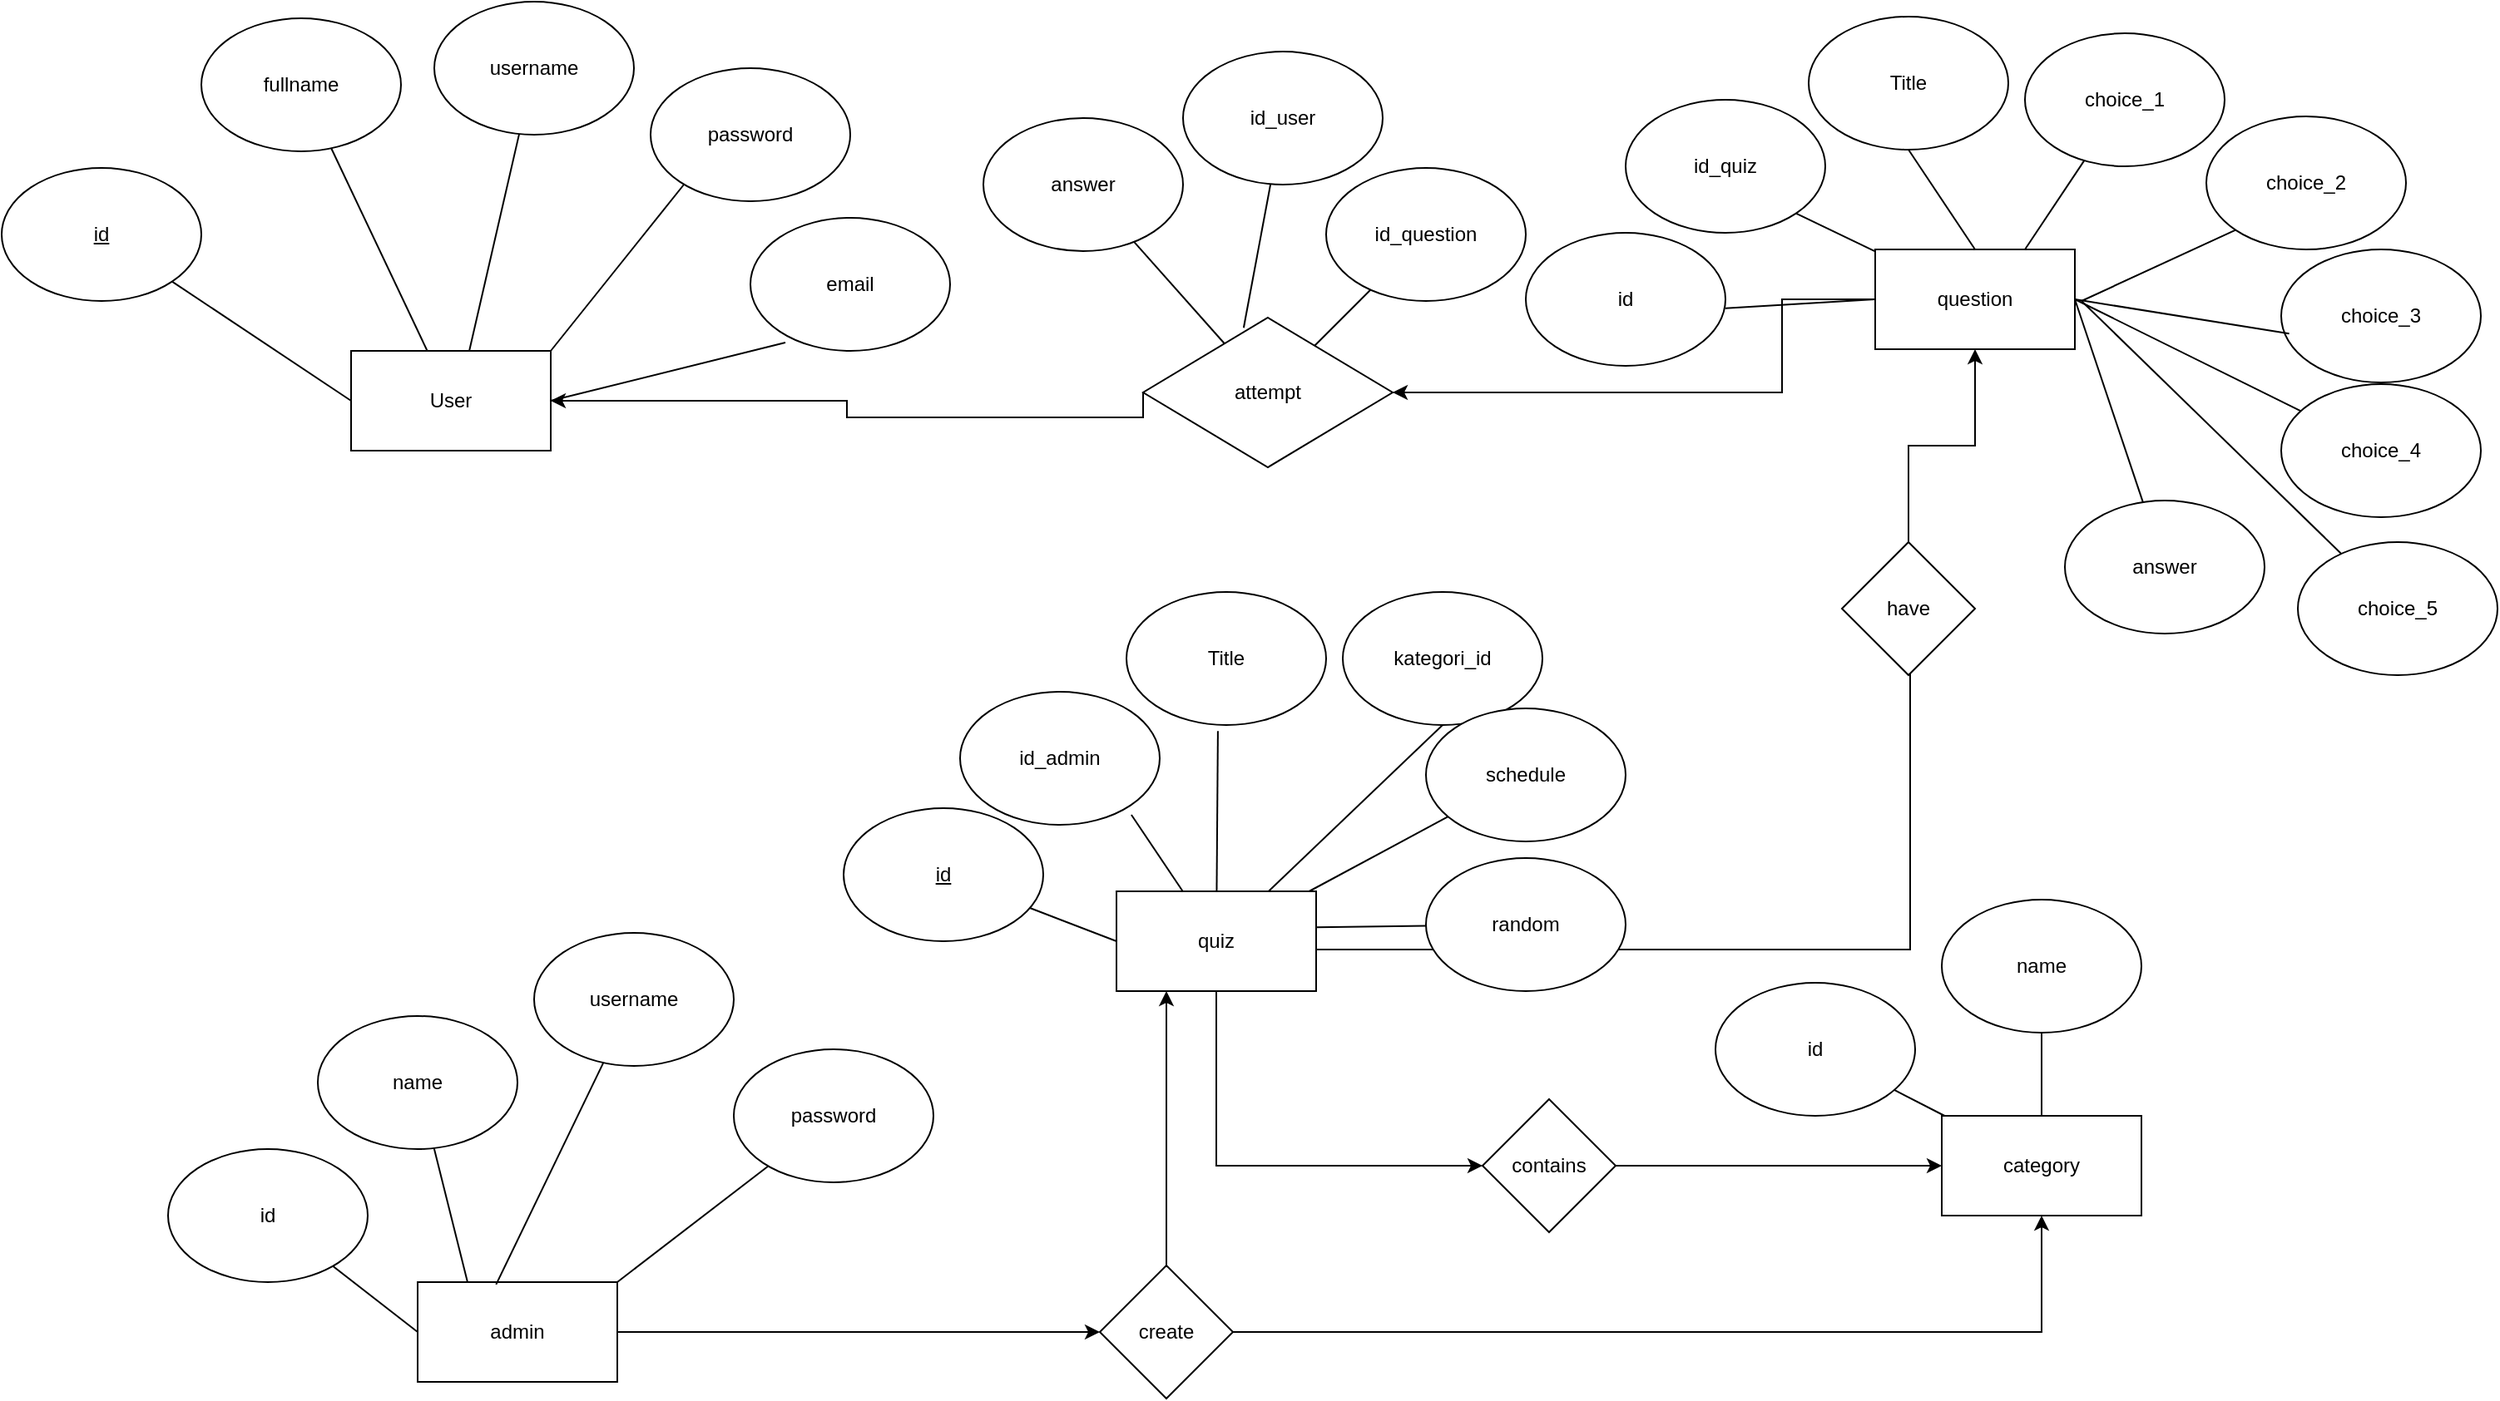 <mxfile version="24.0.1" type="device">
  <diagram name="Page-1" id="Qb6bMSQEW6Jbz9eqjURc">
    <mxGraphModel dx="2894" dy="1054" grid="1" gridSize="10" guides="1" tooltips="1" connect="1" arrows="1" fold="1" page="1" pageScale="1" pageWidth="850" pageHeight="1100" math="0" shadow="0">
      <root>
        <mxCell id="0" />
        <mxCell id="1" parent="0" />
        <mxCell id="EavETX-BDon8GQSfiyvn-1" value="User" style="rounded=0;whiteSpace=wrap;html=1;" vertex="1" parent="1">
          <mxGeometry x="160" y="280" width="120" height="60" as="geometry" />
        </mxCell>
        <mxCell id="EavETX-BDon8GQSfiyvn-2" value="id" style="ellipse;whiteSpace=wrap;html=1;fontStyle=4" vertex="1" parent="1">
          <mxGeometry x="-50" y="170" width="120" height="80" as="geometry" />
        </mxCell>
        <mxCell id="EavETX-BDon8GQSfiyvn-3" value="fullname" style="ellipse;whiteSpace=wrap;html=1;" vertex="1" parent="1">
          <mxGeometry x="70" y="80" width="120" height="80" as="geometry" />
        </mxCell>
        <mxCell id="EavETX-BDon8GQSfiyvn-6" value="username" style="ellipse;whiteSpace=wrap;html=1;" vertex="1" parent="1">
          <mxGeometry x="210" y="70" width="120" height="80" as="geometry" />
        </mxCell>
        <mxCell id="EavETX-BDon8GQSfiyvn-7" value="password" style="ellipse;whiteSpace=wrap;html=1;" vertex="1" parent="1">
          <mxGeometry x="340" y="110" width="120" height="80" as="geometry" />
        </mxCell>
        <mxCell id="EavETX-BDon8GQSfiyvn-8" value="email" style="ellipse;whiteSpace=wrap;html=1;" vertex="1" parent="1">
          <mxGeometry x="400" y="200" width="120" height="80" as="geometry" />
        </mxCell>
        <mxCell id="EavETX-BDon8GQSfiyvn-11" value="" style="endArrow=none;html=1;rounded=0;" edge="1" parent="1" target="EavETX-BDon8GQSfiyvn-7">
          <mxGeometry width="50" height="50" relative="1" as="geometry">
            <mxPoint x="280" y="280" as="sourcePoint" />
            <mxPoint x="250" y="290" as="targetPoint" />
            <Array as="points">
              <mxPoint x="360" y="180" />
            </Array>
          </mxGeometry>
        </mxCell>
        <mxCell id="EavETX-BDon8GQSfiyvn-12" value="" style="endArrow=none;html=1;rounded=0;entryX=0.175;entryY=0.938;entryDx=0;entryDy=0;entryPerimeter=0;exitX=1;exitY=0.5;exitDx=0;exitDy=0;" edge="1" parent="1" source="EavETX-BDon8GQSfiyvn-1" target="EavETX-BDon8GQSfiyvn-8">
          <mxGeometry width="50" height="50" relative="1" as="geometry">
            <mxPoint x="200" y="340" as="sourcePoint" />
            <mxPoint x="250" y="290" as="targetPoint" />
          </mxGeometry>
        </mxCell>
        <mxCell id="EavETX-BDon8GQSfiyvn-13" value="" style="endArrow=none;html=1;rounded=0;exitX=0.592;exitY=0;exitDx=0;exitDy=0;exitPerimeter=0;" edge="1" parent="1" source="EavETX-BDon8GQSfiyvn-1">
          <mxGeometry width="50" height="50" relative="1" as="geometry">
            <mxPoint x="200" y="340" as="sourcePoint" />
            <mxPoint x="261.026" y="149.55" as="targetPoint" />
          </mxGeometry>
        </mxCell>
        <mxCell id="EavETX-BDon8GQSfiyvn-14" value="" style="endArrow=none;html=1;rounded=0;" edge="1" parent="1" source="EavETX-BDon8GQSfiyvn-1" target="EavETX-BDon8GQSfiyvn-3">
          <mxGeometry width="50" height="50" relative="1" as="geometry">
            <mxPoint x="200" y="340" as="sourcePoint" />
            <mxPoint x="250" y="290" as="targetPoint" />
          </mxGeometry>
        </mxCell>
        <mxCell id="EavETX-BDon8GQSfiyvn-15" value="" style="endArrow=none;html=1;rounded=0;" edge="1" parent="1" target="EavETX-BDon8GQSfiyvn-2">
          <mxGeometry width="50" height="50" relative="1" as="geometry">
            <mxPoint x="160" y="310" as="sourcePoint" />
            <mxPoint x="250" y="290" as="targetPoint" />
          </mxGeometry>
        </mxCell>
        <mxCell id="EavETX-BDon8GQSfiyvn-50" style="edgeStyle=orthogonalEdgeStyle;rounded=0;orthogonalLoop=1;jettySize=auto;html=1;entryX=0;entryY=0.5;entryDx=0;entryDy=0;" edge="1" parent="1" source="EavETX-BDon8GQSfiyvn-16" target="EavETX-BDon8GQSfiyvn-46">
          <mxGeometry relative="1" as="geometry">
            <Array as="points">
              <mxPoint x="1097" y="640" />
            </Array>
          </mxGeometry>
        </mxCell>
        <mxCell id="EavETX-BDon8GQSfiyvn-57" style="edgeStyle=orthogonalEdgeStyle;rounded=0;orthogonalLoop=1;jettySize=auto;html=1;" edge="1" parent="1" source="EavETX-BDon8GQSfiyvn-16" target="EavETX-BDon8GQSfiyvn-56">
          <mxGeometry relative="1" as="geometry">
            <Array as="points">
              <mxPoint x="680" y="770" />
            </Array>
          </mxGeometry>
        </mxCell>
        <mxCell id="EavETX-BDon8GQSfiyvn-16" value="quiz" style="rounded=0;whiteSpace=wrap;html=1;" vertex="1" parent="1">
          <mxGeometry x="620" y="605" width="120" height="60" as="geometry" />
        </mxCell>
        <mxCell id="EavETX-BDon8GQSfiyvn-17" value="id" style="ellipse;whiteSpace=wrap;html=1;fontStyle=4" vertex="1" parent="1">
          <mxGeometry x="456" y="555" width="120" height="80" as="geometry" />
        </mxCell>
        <mxCell id="EavETX-BDon8GQSfiyvn-19" value="id_admin" style="ellipse;whiteSpace=wrap;html=1;" vertex="1" parent="1">
          <mxGeometry x="526" y="485" width="120" height="80" as="geometry" />
        </mxCell>
        <mxCell id="EavETX-BDon8GQSfiyvn-20" value="Title" style="ellipse;whiteSpace=wrap;html=1;" vertex="1" parent="1">
          <mxGeometry x="626" y="425" width="120" height="80" as="geometry" />
        </mxCell>
        <mxCell id="EavETX-BDon8GQSfiyvn-22" value="kategori_id" style="ellipse;whiteSpace=wrap;html=1;" vertex="1" parent="1">
          <mxGeometry x="756" y="425" width="120" height="80" as="geometry" />
        </mxCell>
        <mxCell id="EavETX-BDon8GQSfiyvn-23" value="schedule" style="ellipse;whiteSpace=wrap;html=1;" vertex="1" parent="1">
          <mxGeometry x="806" y="495" width="120" height="80" as="geometry" />
        </mxCell>
        <mxCell id="EavETX-BDon8GQSfiyvn-24" value="random" style="ellipse;whiteSpace=wrap;html=1;" vertex="1" parent="1">
          <mxGeometry x="806" y="585" width="120" height="80" as="geometry" />
        </mxCell>
        <mxCell id="EavETX-BDon8GQSfiyvn-25" value="" style="endArrow=none;html=1;rounded=0;" edge="1" parent="1" source="EavETX-BDon8GQSfiyvn-16" target="EavETX-BDon8GQSfiyvn-23">
          <mxGeometry width="50" height="50" relative="1" as="geometry">
            <mxPoint x="586" y="545" as="sourcePoint" />
            <mxPoint x="636" y="495" as="targetPoint" />
          </mxGeometry>
        </mxCell>
        <mxCell id="EavETX-BDon8GQSfiyvn-26" value="" style="endArrow=none;html=1;rounded=0;entryX=0.5;entryY=1;entryDx=0;entryDy=0;" edge="1" parent="1" source="EavETX-BDon8GQSfiyvn-16" target="EavETX-BDon8GQSfiyvn-22">
          <mxGeometry width="50" height="50" relative="1" as="geometry">
            <mxPoint x="586" y="545" as="sourcePoint" />
            <mxPoint x="636" y="495" as="targetPoint" />
          </mxGeometry>
        </mxCell>
        <mxCell id="EavETX-BDon8GQSfiyvn-27" value="" style="endArrow=none;html=1;rounded=0;exitX=0.858;exitY=0.925;exitDx=0;exitDy=0;exitPerimeter=0;" edge="1" parent="1" source="EavETX-BDon8GQSfiyvn-19" target="EavETX-BDon8GQSfiyvn-16">
          <mxGeometry width="50" height="50" relative="1" as="geometry">
            <mxPoint x="586" y="545" as="sourcePoint" />
            <mxPoint x="636" y="495" as="targetPoint" />
          </mxGeometry>
        </mxCell>
        <mxCell id="EavETX-BDon8GQSfiyvn-28" value="" style="endArrow=none;html=1;rounded=0;entryX=0.458;entryY=1.045;entryDx=0;entryDy=0;entryPerimeter=0;" edge="1" parent="1" source="EavETX-BDon8GQSfiyvn-16" target="EavETX-BDon8GQSfiyvn-20">
          <mxGeometry width="50" height="50" relative="1" as="geometry">
            <mxPoint x="586" y="545" as="sourcePoint" />
            <mxPoint x="626" y="505" as="targetPoint" />
          </mxGeometry>
        </mxCell>
        <mxCell id="EavETX-BDon8GQSfiyvn-29" value="" style="endArrow=none;html=1;rounded=0;exitX=0;exitY=0.5;exitDx=0;exitDy=0;" edge="1" parent="1" source="EavETX-BDon8GQSfiyvn-16" target="EavETX-BDon8GQSfiyvn-17">
          <mxGeometry width="50" height="50" relative="1" as="geometry">
            <mxPoint x="586" y="545" as="sourcePoint" />
            <mxPoint x="636" y="495" as="targetPoint" />
          </mxGeometry>
        </mxCell>
        <mxCell id="EavETX-BDon8GQSfiyvn-30" value="" style="endArrow=none;html=1;rounded=0;exitX=1.002;exitY=0.36;exitDx=0;exitDy=0;exitPerimeter=0;" edge="1" parent="1" source="EavETX-BDon8GQSfiyvn-16" target="EavETX-BDon8GQSfiyvn-24">
          <mxGeometry width="50" height="50" relative="1" as="geometry">
            <mxPoint x="749" y="645" as="sourcePoint" />
            <mxPoint x="835" y="584" as="targetPoint" />
          </mxGeometry>
        </mxCell>
        <mxCell id="EavETX-BDon8GQSfiyvn-94" style="edgeStyle=orthogonalEdgeStyle;rounded=0;orthogonalLoop=1;jettySize=auto;html=1;exitX=0;exitY=0.5;exitDx=0;exitDy=0;" edge="1" parent="1" source="EavETX-BDon8GQSfiyvn-31" target="EavETX-BDon8GQSfiyvn-1">
          <mxGeometry relative="1" as="geometry">
            <Array as="points">
              <mxPoint x="636" y="320" />
              <mxPoint x="458" y="320" />
              <mxPoint x="458" y="310" />
            </Array>
          </mxGeometry>
        </mxCell>
        <mxCell id="EavETX-BDon8GQSfiyvn-31" value="&lt;div&gt;attempt&lt;/div&gt;" style="rhombus;whiteSpace=wrap;html=1;" vertex="1" parent="1">
          <mxGeometry x="636" y="260" width="150" height="90" as="geometry" />
        </mxCell>
        <mxCell id="EavETX-BDon8GQSfiyvn-93" style="edgeStyle=orthogonalEdgeStyle;rounded=0;orthogonalLoop=1;jettySize=auto;html=1;entryX=1;entryY=0.5;entryDx=0;entryDy=0;" edge="1" parent="1" source="EavETX-BDon8GQSfiyvn-34" target="EavETX-BDon8GQSfiyvn-31">
          <mxGeometry relative="1" as="geometry">
            <Array as="points">
              <mxPoint x="1020" y="249" />
              <mxPoint x="1020" y="305" />
            </Array>
          </mxGeometry>
        </mxCell>
        <mxCell id="EavETX-BDon8GQSfiyvn-34" value="question" style="rounded=0;whiteSpace=wrap;html=1;" vertex="1" parent="1">
          <mxGeometry x="1076" y="219" width="120" height="60" as="geometry" />
        </mxCell>
        <mxCell id="EavETX-BDon8GQSfiyvn-35" value="id" style="ellipse;whiteSpace=wrap;html=1;" vertex="1" parent="1">
          <mxGeometry x="866" y="209" width="120" height="80" as="geometry" />
        </mxCell>
        <mxCell id="EavETX-BDon8GQSfiyvn-36" value="id_quiz" style="ellipse;whiteSpace=wrap;html=1;" vertex="1" parent="1">
          <mxGeometry x="926" y="129" width="120" height="80" as="geometry" />
        </mxCell>
        <mxCell id="EavETX-BDon8GQSfiyvn-37" value="Title" style="ellipse;whiteSpace=wrap;html=1;" vertex="1" parent="1">
          <mxGeometry x="1036" y="79" width="120" height="80" as="geometry" />
        </mxCell>
        <mxCell id="EavETX-BDon8GQSfiyvn-38" value="choice_1" style="ellipse;whiteSpace=wrap;html=1;" vertex="1" parent="1">
          <mxGeometry x="1166" y="89" width="120" height="80" as="geometry" />
        </mxCell>
        <mxCell id="EavETX-BDon8GQSfiyvn-39" value="answer" style="ellipse;whiteSpace=wrap;html=1;" vertex="1" parent="1">
          <mxGeometry x="1190" y="370" width="120" height="80" as="geometry" />
        </mxCell>
        <mxCell id="EavETX-BDon8GQSfiyvn-40" value="" style="endArrow=none;html=1;rounded=0;exitX=0.5;exitY=0;exitDx=0;exitDy=0;entryX=0.5;entryY=1;entryDx=0;entryDy=0;" edge="1" parent="1" source="EavETX-BDon8GQSfiyvn-34" target="EavETX-BDon8GQSfiyvn-37">
          <mxGeometry width="50" height="50" relative="1" as="geometry">
            <mxPoint x="1166" y="89" as="sourcePoint" />
            <mxPoint x="1216" y="39" as="targetPoint" />
          </mxGeometry>
        </mxCell>
        <mxCell id="EavETX-BDon8GQSfiyvn-41" value="" style="endArrow=none;html=1;rounded=0;exitX=0.75;exitY=0;exitDx=0;exitDy=0;" edge="1" parent="1" source="EavETX-BDon8GQSfiyvn-34" target="EavETX-BDon8GQSfiyvn-38">
          <mxGeometry width="50" height="50" relative="1" as="geometry">
            <mxPoint x="1146" y="229" as="sourcePoint" />
            <mxPoint x="1106" y="169" as="targetPoint" />
          </mxGeometry>
        </mxCell>
        <mxCell id="EavETX-BDon8GQSfiyvn-42" value="" style="endArrow=none;html=1;rounded=0;exitX=1;exitY=0.5;exitDx=0;exitDy=0;" edge="1" parent="1" source="EavETX-BDon8GQSfiyvn-34" target="EavETX-BDon8GQSfiyvn-39">
          <mxGeometry width="50" height="50" relative="1" as="geometry">
            <mxPoint x="1176" y="229" as="sourcePoint" />
            <mxPoint x="1212" y="176" as="targetPoint" />
          </mxGeometry>
        </mxCell>
        <mxCell id="EavETX-BDon8GQSfiyvn-43" value="" style="endArrow=none;html=1;rounded=0;exitX=1;exitY=1;exitDx=0;exitDy=0;" edge="1" parent="1" source="EavETX-BDon8GQSfiyvn-36" target="EavETX-BDon8GQSfiyvn-34">
          <mxGeometry width="50" height="50" relative="1" as="geometry">
            <mxPoint x="1206" y="259" as="sourcePoint" />
            <mxPoint x="1251" y="245" as="targetPoint" />
          </mxGeometry>
        </mxCell>
        <mxCell id="EavETX-BDon8GQSfiyvn-44" value="" style="endArrow=none;html=1;rounded=0;exitX=1;exitY=0.567;exitDx=0;exitDy=0;entryX=0;entryY=0.5;entryDx=0;entryDy=0;exitPerimeter=0;" edge="1" parent="1" source="EavETX-BDon8GQSfiyvn-35" target="EavETX-BDon8GQSfiyvn-34">
          <mxGeometry width="50" height="50" relative="1" as="geometry">
            <mxPoint x="1038" y="207" as="sourcePoint" />
            <mxPoint x="1086" y="230" as="targetPoint" />
          </mxGeometry>
        </mxCell>
        <mxCell id="EavETX-BDon8GQSfiyvn-48" style="edgeStyle=orthogonalEdgeStyle;rounded=0;orthogonalLoop=1;jettySize=auto;html=1;entryX=0.5;entryY=1;entryDx=0;entryDy=0;" edge="1" parent="1" source="EavETX-BDon8GQSfiyvn-46" target="EavETX-BDon8GQSfiyvn-34">
          <mxGeometry relative="1" as="geometry" />
        </mxCell>
        <mxCell id="EavETX-BDon8GQSfiyvn-46" value="have" style="rhombus;whiteSpace=wrap;html=1;" vertex="1" parent="1">
          <mxGeometry x="1056" y="395" width="80" height="80" as="geometry" />
        </mxCell>
        <mxCell id="EavETX-BDon8GQSfiyvn-51" value="choice_2" style="ellipse;whiteSpace=wrap;html=1;" vertex="1" parent="1">
          <mxGeometry x="1275" y="139" width="120" height="80" as="geometry" />
        </mxCell>
        <mxCell id="EavETX-BDon8GQSfiyvn-52" value="choice_3" style="ellipse;whiteSpace=wrap;html=1;" vertex="1" parent="1">
          <mxGeometry x="1320" y="219" width="120" height="80" as="geometry" />
        </mxCell>
        <mxCell id="EavETX-BDon8GQSfiyvn-53" value="choice_4" style="ellipse;whiteSpace=wrap;html=1;" vertex="1" parent="1">
          <mxGeometry x="1320" y="300" width="120" height="80" as="geometry" />
        </mxCell>
        <mxCell id="EavETX-BDon8GQSfiyvn-54" value="choice_5" style="ellipse;whiteSpace=wrap;html=1;" vertex="1" parent="1">
          <mxGeometry x="1330" y="395" width="120" height="80" as="geometry" />
        </mxCell>
        <mxCell id="EavETX-BDon8GQSfiyvn-59" style="edgeStyle=orthogonalEdgeStyle;rounded=0;orthogonalLoop=1;jettySize=auto;html=1;" edge="1" parent="1" source="EavETX-BDon8GQSfiyvn-56" target="EavETX-BDon8GQSfiyvn-58">
          <mxGeometry relative="1" as="geometry" />
        </mxCell>
        <mxCell id="EavETX-BDon8GQSfiyvn-56" value="contains" style="rhombus;whiteSpace=wrap;html=1;" vertex="1" parent="1">
          <mxGeometry x="840" y="730" width="80" height="80" as="geometry" />
        </mxCell>
        <mxCell id="EavETX-BDon8GQSfiyvn-58" value="category" style="rounded=0;whiteSpace=wrap;html=1;" vertex="1" parent="1">
          <mxGeometry x="1116" y="740" width="120" height="60" as="geometry" />
        </mxCell>
        <mxCell id="EavETX-BDon8GQSfiyvn-60" value="id" style="ellipse;whiteSpace=wrap;html=1;" vertex="1" parent="1">
          <mxGeometry x="980" y="660" width="120" height="80" as="geometry" />
        </mxCell>
        <mxCell id="EavETX-BDon8GQSfiyvn-61" value="name" style="ellipse;whiteSpace=wrap;html=1;" vertex="1" parent="1">
          <mxGeometry x="1116" y="610" width="120" height="80" as="geometry" />
        </mxCell>
        <mxCell id="EavETX-BDon8GQSfiyvn-62" value="" style="endArrow=none;html=1;rounded=0;" edge="1" parent="1" source="EavETX-BDon8GQSfiyvn-58" target="EavETX-BDon8GQSfiyvn-60">
          <mxGeometry width="50" height="50" relative="1" as="geometry">
            <mxPoint x="1170" y="600" as="sourcePoint" />
            <mxPoint x="1220" y="550" as="targetPoint" />
          </mxGeometry>
        </mxCell>
        <mxCell id="EavETX-BDon8GQSfiyvn-63" value="" style="endArrow=none;html=1;rounded=0;entryX=0.5;entryY=1;entryDx=0;entryDy=0;" edge="1" parent="1" source="EavETX-BDon8GQSfiyvn-58" target="EavETX-BDon8GQSfiyvn-61">
          <mxGeometry width="50" height="50" relative="1" as="geometry">
            <mxPoint x="1128" y="750" as="sourcePoint" />
            <mxPoint x="1098" y="734" as="targetPoint" />
          </mxGeometry>
        </mxCell>
        <mxCell id="EavETX-BDon8GQSfiyvn-67" style="edgeStyle=orthogonalEdgeStyle;rounded=0;orthogonalLoop=1;jettySize=auto;html=1;" edge="1" parent="1" source="EavETX-BDon8GQSfiyvn-64" target="EavETX-BDon8GQSfiyvn-65">
          <mxGeometry relative="1" as="geometry" />
        </mxCell>
        <mxCell id="EavETX-BDon8GQSfiyvn-64" value="admin" style="rounded=0;whiteSpace=wrap;html=1;" vertex="1" parent="1">
          <mxGeometry x="200" y="840" width="120" height="60" as="geometry" />
        </mxCell>
        <mxCell id="EavETX-BDon8GQSfiyvn-91" style="edgeStyle=orthogonalEdgeStyle;rounded=0;orthogonalLoop=1;jettySize=auto;html=1;entryX=0.5;entryY=1;entryDx=0;entryDy=0;" edge="1" parent="1" source="EavETX-BDon8GQSfiyvn-65" target="EavETX-BDon8GQSfiyvn-58">
          <mxGeometry relative="1" as="geometry" />
        </mxCell>
        <mxCell id="EavETX-BDon8GQSfiyvn-92" style="edgeStyle=orthogonalEdgeStyle;rounded=0;orthogonalLoop=1;jettySize=auto;html=1;entryX=0.25;entryY=1;entryDx=0;entryDy=0;" edge="1" parent="1" source="EavETX-BDon8GQSfiyvn-65" target="EavETX-BDon8GQSfiyvn-16">
          <mxGeometry relative="1" as="geometry" />
        </mxCell>
        <mxCell id="EavETX-BDon8GQSfiyvn-65" value="create" style="rhombus;whiteSpace=wrap;html=1;" vertex="1" parent="1">
          <mxGeometry x="610" y="830" width="80" height="80" as="geometry" />
        </mxCell>
        <mxCell id="EavETX-BDon8GQSfiyvn-69" value="id" style="ellipse;whiteSpace=wrap;html=1;" vertex="1" parent="1">
          <mxGeometry x="50" y="760" width="120" height="80" as="geometry" />
        </mxCell>
        <mxCell id="EavETX-BDon8GQSfiyvn-70" value="name" style="ellipse;whiteSpace=wrap;html=1;" vertex="1" parent="1">
          <mxGeometry x="140" y="680" width="120" height="80" as="geometry" />
        </mxCell>
        <mxCell id="EavETX-BDon8GQSfiyvn-71" value="username" style="ellipse;whiteSpace=wrap;html=1;" vertex="1" parent="1">
          <mxGeometry x="270" y="630" width="120" height="80" as="geometry" />
        </mxCell>
        <mxCell id="EavETX-BDon8GQSfiyvn-72" value="password" style="ellipse;whiteSpace=wrap;html=1;" vertex="1" parent="1">
          <mxGeometry x="390" y="700" width="120" height="80" as="geometry" />
        </mxCell>
        <mxCell id="EavETX-BDon8GQSfiyvn-73" value="" style="endArrow=none;html=1;rounded=0;exitX=0.393;exitY=0.024;exitDx=0;exitDy=0;exitPerimeter=0;" edge="1" parent="1" source="EavETX-BDon8GQSfiyvn-64" target="EavETX-BDon8GQSfiyvn-71">
          <mxGeometry width="50" height="50" relative="1" as="geometry">
            <mxPoint x="580" y="640" as="sourcePoint" />
            <mxPoint x="630" y="590" as="targetPoint" />
          </mxGeometry>
        </mxCell>
        <mxCell id="EavETX-BDon8GQSfiyvn-74" value="" style="endArrow=none;html=1;rounded=0;exitX=1;exitY=0;exitDx=0;exitDy=0;" edge="1" parent="1" source="EavETX-BDon8GQSfiyvn-64" target="EavETX-BDon8GQSfiyvn-72">
          <mxGeometry width="50" height="50" relative="1" as="geometry">
            <mxPoint x="580" y="640" as="sourcePoint" />
            <mxPoint x="630" y="590" as="targetPoint" />
          </mxGeometry>
        </mxCell>
        <mxCell id="EavETX-BDon8GQSfiyvn-75" value="" style="endArrow=none;html=1;rounded=0;exitX=0.25;exitY=0;exitDx=0;exitDy=0;" edge="1" parent="1" source="EavETX-BDon8GQSfiyvn-64" target="EavETX-BDon8GQSfiyvn-70">
          <mxGeometry width="50" height="50" relative="1" as="geometry">
            <mxPoint x="330" y="850" as="sourcePoint" />
            <mxPoint x="421" y="780" as="targetPoint" />
          </mxGeometry>
        </mxCell>
        <mxCell id="EavETX-BDon8GQSfiyvn-76" value="" style="endArrow=none;html=1;rounded=0;exitX=0;exitY=0.5;exitDx=0;exitDy=0;" edge="1" parent="1" source="EavETX-BDon8GQSfiyvn-64" target="EavETX-BDon8GQSfiyvn-69">
          <mxGeometry width="50" height="50" relative="1" as="geometry">
            <mxPoint x="240" y="850" as="sourcePoint" />
            <mxPoint x="220" y="769" as="targetPoint" />
          </mxGeometry>
        </mxCell>
        <mxCell id="EavETX-BDon8GQSfiyvn-77" value="" style="endArrow=none;html=1;rounded=0;" edge="1" parent="1" source="EavETX-BDon8GQSfiyvn-31" target="EavETX-BDon8GQSfiyvn-78">
          <mxGeometry width="50" height="50" relative="1" as="geometry">
            <mxPoint x="1055" y="210" as="sourcePoint" />
            <mxPoint x="605" y="240" as="targetPoint" />
          </mxGeometry>
        </mxCell>
        <mxCell id="EavETX-BDon8GQSfiyvn-78" value="id_question" style="ellipse;whiteSpace=wrap;html=1;" vertex="1" parent="1">
          <mxGeometry x="746" y="170" width="120" height="80" as="geometry" />
        </mxCell>
        <mxCell id="EavETX-BDon8GQSfiyvn-79" value="id_user" style="ellipse;whiteSpace=wrap;html=1;" vertex="1" parent="1">
          <mxGeometry x="660" y="100" width="120" height="80" as="geometry" />
        </mxCell>
        <mxCell id="EavETX-BDon8GQSfiyvn-81" value="" style="endArrow=none;html=1;rounded=0;exitX=0.403;exitY=0.068;exitDx=0;exitDy=0;exitPerimeter=0;" edge="1" parent="1" source="EavETX-BDon8GQSfiyvn-31" target="EavETX-BDon8GQSfiyvn-79">
          <mxGeometry width="50" height="50" relative="1" as="geometry">
            <mxPoint x="1055" y="210" as="sourcePoint" />
            <mxPoint x="1105" y="160" as="targetPoint" />
          </mxGeometry>
        </mxCell>
        <mxCell id="EavETX-BDon8GQSfiyvn-82" value="" style="endArrow=none;html=1;rounded=0;" edge="1" parent="1" source="EavETX-BDon8GQSfiyvn-31" target="EavETX-BDon8GQSfiyvn-83">
          <mxGeometry width="50" height="50" relative="1" as="geometry">
            <mxPoint x="1055" y="210" as="sourcePoint" />
            <mxPoint x="675" y="390" as="targetPoint" />
          </mxGeometry>
        </mxCell>
        <mxCell id="EavETX-BDon8GQSfiyvn-83" value="answer" style="ellipse;whiteSpace=wrap;html=1;" vertex="1" parent="1">
          <mxGeometry x="540" y="140" width="120" height="80" as="geometry" />
        </mxCell>
        <mxCell id="EavETX-BDon8GQSfiyvn-84" value="" style="endArrow=none;html=1;rounded=0;entryX=0;entryY=1;entryDx=0;entryDy=0;" edge="1" parent="1" target="EavETX-BDon8GQSfiyvn-51">
          <mxGeometry width="50" height="50" relative="1" as="geometry">
            <mxPoint x="1200" y="250" as="sourcePoint" />
            <mxPoint x="630" y="470" as="targetPoint" />
          </mxGeometry>
        </mxCell>
        <mxCell id="EavETX-BDon8GQSfiyvn-85" value="" style="endArrow=none;html=1;rounded=0;entryX=0.04;entryY=0.633;entryDx=0;entryDy=0;exitX=1;exitY=0.5;exitDx=0;exitDy=0;entryPerimeter=0;" edge="1" parent="1" source="EavETX-BDon8GQSfiyvn-34" target="EavETX-BDon8GQSfiyvn-52">
          <mxGeometry width="50" height="50" relative="1" as="geometry">
            <mxPoint x="1200" y="260" as="sourcePoint" />
            <mxPoint x="1303" y="217" as="targetPoint" />
          </mxGeometry>
        </mxCell>
        <mxCell id="EavETX-BDon8GQSfiyvn-86" value="" style="endArrow=none;html=1;rounded=0;exitX=1;exitY=0.5;exitDx=0;exitDy=0;" edge="1" parent="1" source="EavETX-BDon8GQSfiyvn-34" target="EavETX-BDon8GQSfiyvn-53">
          <mxGeometry width="50" height="50" relative="1" as="geometry">
            <mxPoint x="1206" y="259" as="sourcePoint" />
            <mxPoint x="1335" y="280" as="targetPoint" />
          </mxGeometry>
        </mxCell>
        <mxCell id="EavETX-BDon8GQSfiyvn-87" value="" style="endArrow=none;html=1;rounded=0;" edge="1" parent="1" target="EavETX-BDon8GQSfiyvn-54">
          <mxGeometry width="50" height="50" relative="1" as="geometry">
            <mxPoint x="1200" y="250" as="sourcePoint" />
            <mxPoint x="1342" y="326" as="targetPoint" />
          </mxGeometry>
        </mxCell>
      </root>
    </mxGraphModel>
  </diagram>
</mxfile>

